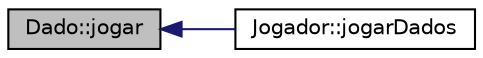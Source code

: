 digraph "Dado::jogar"
{
  edge [fontname="Helvetica",fontsize="10",labelfontname="Helvetica",labelfontsize="10"];
  node [fontname="Helvetica",fontsize="10",shape=record];
  rankdir="LR";
  Node1 [label="Dado::jogar",height=0.2,width=0.4,color="black", fillcolor="grey75", style="filled", fontcolor="black"];
  Node1 -> Node2 [dir="back",color="midnightblue",fontsize="10",style="solid",fontname="Helvetica"];
  Node2 [label="Jogador::jogarDados",height=0.2,width=0.4,color="black", fillcolor="white", style="filled",URL="$class_jogador.html#aa57278e25d3ac24860223b40278dfced",tooltip="Metodo que joga dados e já coloca o valor adicionando em soma acumulada. "];
}
